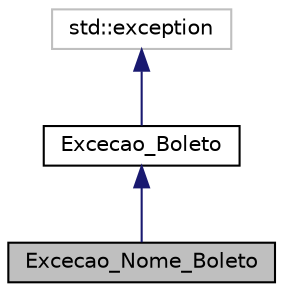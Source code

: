 digraph "Excecao_Nome_Boleto"
{
 // LATEX_PDF_SIZE
  edge [fontname="Helvetica",fontsize="10",labelfontname="Helvetica",labelfontsize="10"];
  node [fontname="Helvetica",fontsize="10",shape=record];
  Node1 [label="Excecao_Nome_Boleto",height=0.2,width=0.4,color="black", fillcolor="grey75", style="filled", fontcolor="black",tooltip="Classe de exceções de Kapemgga."];
  Node2 -> Node1 [dir="back",color="midnightblue",fontsize="10",style="solid",fontname="Helvetica"];
  Node2 [label="Excecao_Boleto",height=0.2,width=0.4,color="black", fillcolor="white", style="filled",URL="$class_excecao___boleto.html",tooltip="Classe de exceção de boleto."];
  Node3 -> Node2 [dir="back",color="midnightblue",fontsize="10",style="solid",fontname="Helvetica"];
  Node3 [label="std::exception",height=0.2,width=0.4,color="grey75", fillcolor="white", style="filled",tooltip=" "];
}
